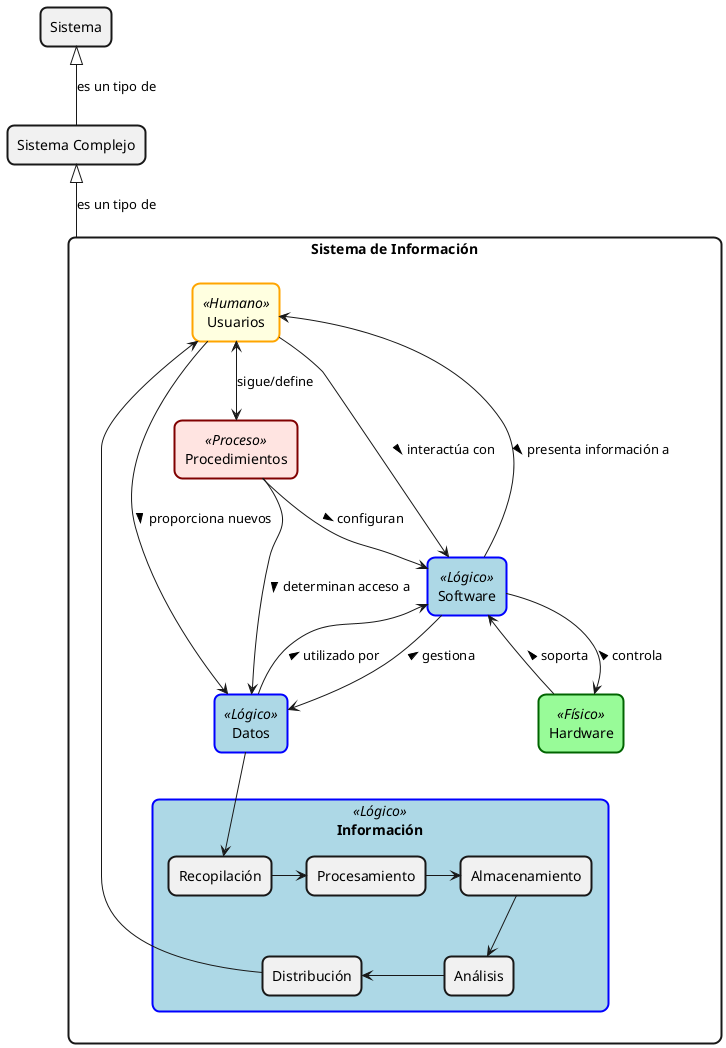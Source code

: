 @startuml

' Definiciones de estilo
skinparam rectangle {
  BackgroundColor<<Físico>> PaleGreen
  BorderColor<<Físico>> DarkGreen
  BackgroundColor<<Lógico>> LightBlue
  BorderColor<<Lógico>> Blue
  BackgroundColor<<Humano>> LightYellow
  BorderColor<<Humano>> Orange
  BackgroundColor<<Proceso>> MistyRose
  BorderColor<<Proceso>> Maroon
  BorderThickness 2
  RoundCorner 15
}

' Definición de componentes principales
rectangle "Sistema de Información" as SI {
  rectangle "Hardware" as HW <<Físico>> 
  rectangle "Software" as SW <<Lógico>>
  rectangle "Datos" as DAT <<Lógico>>
  rectangle "Procedimientos" as PROC <<Proceso>>
  rectangle "Usuarios" as USR <<Humano>>
  
  ' Componente central de información
  rectangle "Información" as INFO <<Lógico>> {
    rectangle "Recopilación" as RECOP
    rectangle "Procesamiento" as PROCESS
    rectangle "Almacenamiento" as ALMAC
    rectangle "Análisis" as ANAL
    rectangle "Distribución" as DIST
  }
}

' Definición de relaciones
HW --> SW : soporta >
SW --> HW : < controla
DAT --> SW : utilizado por >
SW --> DAT : < gestiona
USR --> SW : interactúa con >
SW --> USR : < presenta información a
USR <--> PROC : sigue/define
PROC --> SW : configuran >
PROC --> DAT : determinan acceso a >

' Ciclo de la información
DAT --> RECOP
RECOP -r-> PROCESS
PROCESS -r-> ALMAC
ALMAC -d-> ANAL
ANAL -l-> DIST
DIST -l-> USR
USR --> DAT : proporciona nuevos >

' Sistema como entidad que engloba todo
rectangle "Sistema Complejo" as SCOMP
SCOMP <|-- SI : es un tipo de

' Jerarquía de sistemas
rectangle "Sistema" as SIST
SIST <|-- SCOMP : es un tipo de

@enduml
